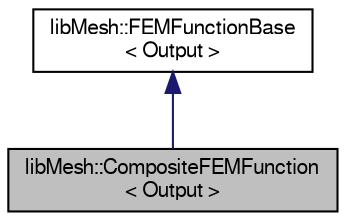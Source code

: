 digraph "libMesh::CompositeFEMFunction&lt; Output &gt;"
{
  edge [fontname="FreeSans",fontsize="10",labelfontname="FreeSans",labelfontsize="10"];
  node [fontname="FreeSans",fontsize="10",shape=record];
  Node1 [label="libMesh::CompositeFEMFunction\l\< Output \>",height=0.2,width=0.4,color="black", fillcolor="grey75", style="filled", fontcolor="black"];
  Node2 -> Node1 [dir="back",color="midnightblue",fontsize="10",style="solid",fontname="FreeSans"];
  Node2 [label="libMesh::FEMFunctionBase\l\< Output \>",height=0.2,width=0.4,color="black", fillcolor="white", style="filled",URL="$classlibMesh_1_1FEMFunctionBase.html"];
}
